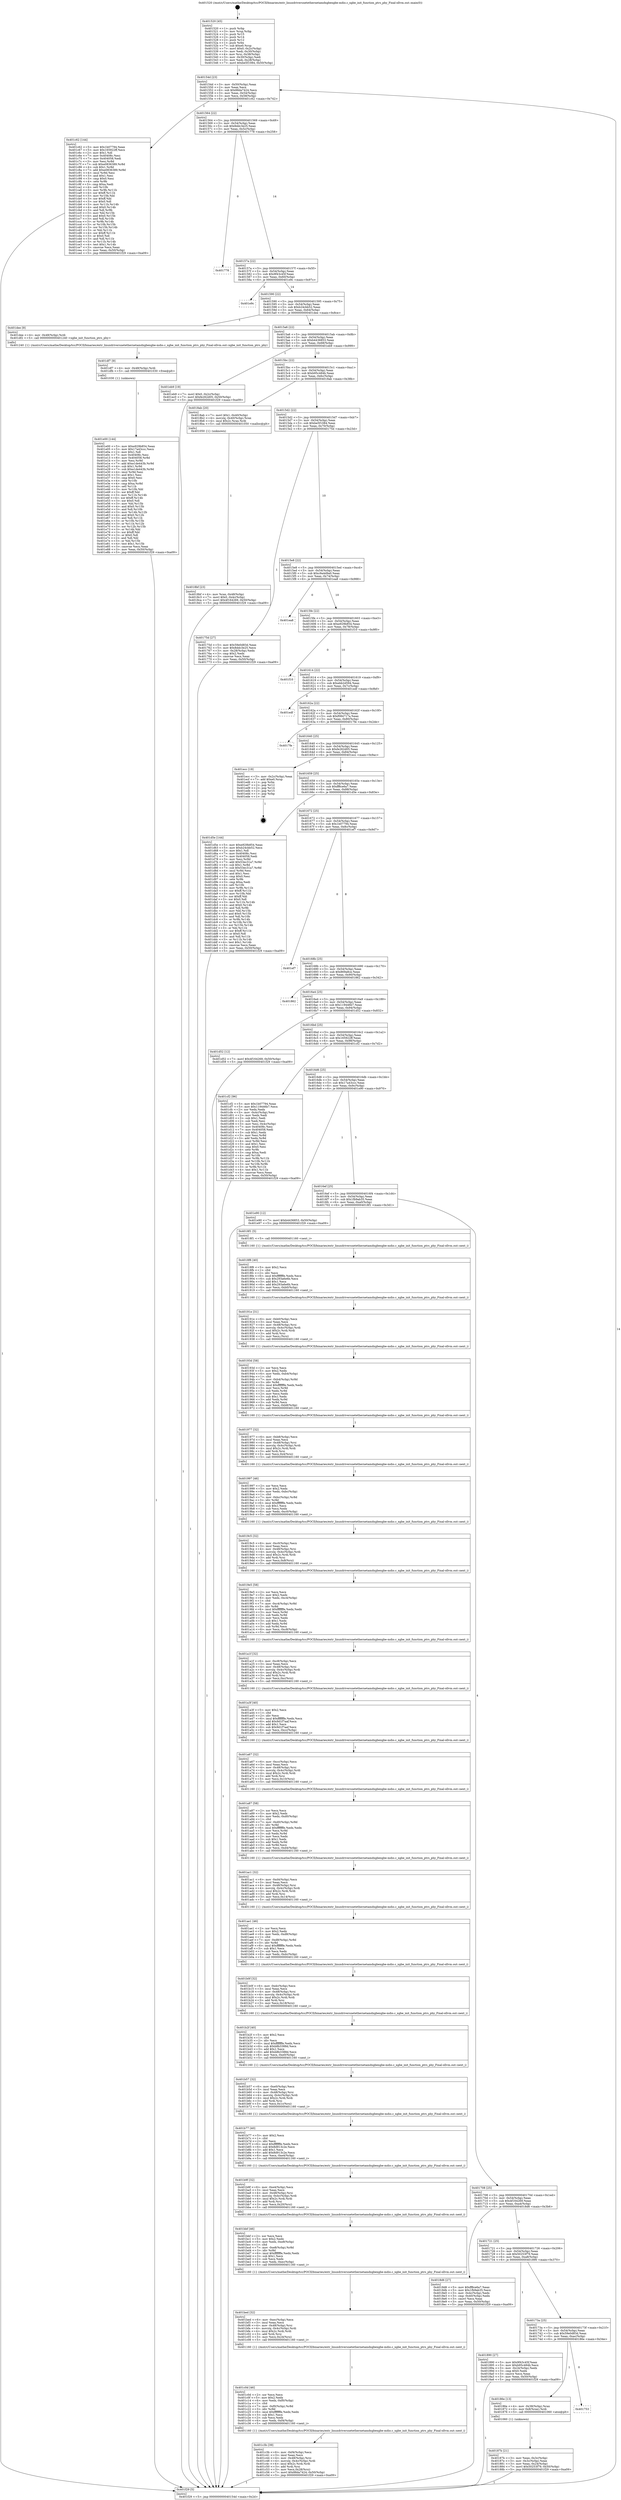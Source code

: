digraph "0x401520" {
  label = "0x401520 (/mnt/c/Users/mathe/Desktop/tcc/POCII/binaries/extr_linuxdriversnetethernetamdxgbexgbe-mdio.c_xgbe_init_function_ptrs_phy_Final-ollvm.out::main(0))"
  labelloc = "t"
  node[shape=record]

  Entry [label="",width=0.3,height=0.3,shape=circle,fillcolor=black,style=filled]
  "0x40154d" [label="{
     0x40154d [23]\l
     | [instrs]\l
     &nbsp;&nbsp;0x40154d \<+3\>: mov -0x50(%rbp),%eax\l
     &nbsp;&nbsp;0x401550 \<+2\>: mov %eax,%ecx\l
     &nbsp;&nbsp;0x401552 \<+6\>: sub $0x88da7424,%ecx\l
     &nbsp;&nbsp;0x401558 \<+3\>: mov %eax,-0x54(%rbp)\l
     &nbsp;&nbsp;0x40155b \<+3\>: mov %ecx,-0x58(%rbp)\l
     &nbsp;&nbsp;0x40155e \<+6\>: je 0000000000401c62 \<main+0x742\>\l
  }"]
  "0x401c62" [label="{
     0x401c62 [144]\l
     | [instrs]\l
     &nbsp;&nbsp;0x401c62 \<+5\>: mov $0x1b07794,%eax\l
     &nbsp;&nbsp;0x401c67 \<+5\>: mov $0x165922ff,%ecx\l
     &nbsp;&nbsp;0x401c6c \<+2\>: mov $0x1,%dl\l
     &nbsp;&nbsp;0x401c6e \<+7\>: mov 0x40408c,%esi\l
     &nbsp;&nbsp;0x401c75 \<+7\>: mov 0x404058,%edi\l
     &nbsp;&nbsp;0x401c7c \<+3\>: mov %esi,%r8d\l
     &nbsp;&nbsp;0x401c7f \<+7\>: sub $0xe0836389,%r8d\l
     &nbsp;&nbsp;0x401c86 \<+4\>: sub $0x1,%r8d\l
     &nbsp;&nbsp;0x401c8a \<+7\>: add $0xe0836389,%r8d\l
     &nbsp;&nbsp;0x401c91 \<+4\>: imul %r8d,%esi\l
     &nbsp;&nbsp;0x401c95 \<+3\>: and $0x1,%esi\l
     &nbsp;&nbsp;0x401c98 \<+3\>: cmp $0x0,%esi\l
     &nbsp;&nbsp;0x401c9b \<+4\>: sete %r9b\l
     &nbsp;&nbsp;0x401c9f \<+3\>: cmp $0xa,%edi\l
     &nbsp;&nbsp;0x401ca2 \<+4\>: setl %r10b\l
     &nbsp;&nbsp;0x401ca6 \<+3\>: mov %r9b,%r11b\l
     &nbsp;&nbsp;0x401ca9 \<+4\>: xor $0xff,%r11b\l
     &nbsp;&nbsp;0x401cad \<+3\>: mov %r10b,%bl\l
     &nbsp;&nbsp;0x401cb0 \<+3\>: xor $0xff,%bl\l
     &nbsp;&nbsp;0x401cb3 \<+3\>: xor $0x0,%dl\l
     &nbsp;&nbsp;0x401cb6 \<+3\>: mov %r11b,%r14b\l
     &nbsp;&nbsp;0x401cb9 \<+4\>: and $0x0,%r14b\l
     &nbsp;&nbsp;0x401cbd \<+3\>: and %dl,%r9b\l
     &nbsp;&nbsp;0x401cc0 \<+3\>: mov %bl,%r15b\l
     &nbsp;&nbsp;0x401cc3 \<+4\>: and $0x0,%r15b\l
     &nbsp;&nbsp;0x401cc7 \<+3\>: and %dl,%r10b\l
     &nbsp;&nbsp;0x401cca \<+3\>: or %r9b,%r14b\l
     &nbsp;&nbsp;0x401ccd \<+3\>: or %r10b,%r15b\l
     &nbsp;&nbsp;0x401cd0 \<+3\>: xor %r15b,%r14b\l
     &nbsp;&nbsp;0x401cd3 \<+3\>: or %bl,%r11b\l
     &nbsp;&nbsp;0x401cd6 \<+4\>: xor $0xff,%r11b\l
     &nbsp;&nbsp;0x401cda \<+3\>: or $0x0,%dl\l
     &nbsp;&nbsp;0x401cdd \<+3\>: and %dl,%r11b\l
     &nbsp;&nbsp;0x401ce0 \<+3\>: or %r11b,%r14b\l
     &nbsp;&nbsp;0x401ce3 \<+4\>: test $0x1,%r14b\l
     &nbsp;&nbsp;0x401ce7 \<+3\>: cmovne %ecx,%eax\l
     &nbsp;&nbsp;0x401cea \<+3\>: mov %eax,-0x50(%rbp)\l
     &nbsp;&nbsp;0x401ced \<+5\>: jmp 0000000000401f29 \<main+0xa09\>\l
  }"]
  "0x401564" [label="{
     0x401564 [22]\l
     | [instrs]\l
     &nbsp;&nbsp;0x401564 \<+5\>: jmp 0000000000401569 \<main+0x49\>\l
     &nbsp;&nbsp;0x401569 \<+3\>: mov -0x54(%rbp),%eax\l
     &nbsp;&nbsp;0x40156c \<+5\>: sub $0x8ddc3e25,%eax\l
     &nbsp;&nbsp;0x401571 \<+3\>: mov %eax,-0x5c(%rbp)\l
     &nbsp;&nbsp;0x401574 \<+6\>: je 0000000000401778 \<main+0x258\>\l
  }"]
  Exit [label="",width=0.3,height=0.3,shape=circle,fillcolor=black,style=filled,peripheries=2]
  "0x401778" [label="{
     0x401778\l
  }", style=dashed]
  "0x40157a" [label="{
     0x40157a [22]\l
     | [instrs]\l
     &nbsp;&nbsp;0x40157a \<+5\>: jmp 000000000040157f \<main+0x5f\>\l
     &nbsp;&nbsp;0x40157f \<+3\>: mov -0x54(%rbp),%eax\l
     &nbsp;&nbsp;0x401582 \<+5\>: sub $0x9f43c45f,%eax\l
     &nbsp;&nbsp;0x401587 \<+3\>: mov %eax,-0x60(%rbp)\l
     &nbsp;&nbsp;0x40158a \<+6\>: je 0000000000401e9c \<main+0x97c\>\l
  }"]
  "0x401e00" [label="{
     0x401e00 [144]\l
     | [instrs]\l
     &nbsp;&nbsp;0x401e00 \<+5\>: mov $0xe929b854,%eax\l
     &nbsp;&nbsp;0x401e05 \<+5\>: mov $0x17a43ccc,%ecx\l
     &nbsp;&nbsp;0x401e0a \<+2\>: mov $0x1,%dl\l
     &nbsp;&nbsp;0x401e0c \<+7\>: mov 0x40408c,%esi\l
     &nbsp;&nbsp;0x401e13 \<+8\>: mov 0x404058,%r8d\l
     &nbsp;&nbsp;0x401e1b \<+3\>: mov %esi,%r9d\l
     &nbsp;&nbsp;0x401e1e \<+7\>: add $0xe1de443b,%r9d\l
     &nbsp;&nbsp;0x401e25 \<+4\>: sub $0x1,%r9d\l
     &nbsp;&nbsp;0x401e29 \<+7\>: sub $0xe1de443b,%r9d\l
     &nbsp;&nbsp;0x401e30 \<+4\>: imul %r9d,%esi\l
     &nbsp;&nbsp;0x401e34 \<+3\>: and $0x1,%esi\l
     &nbsp;&nbsp;0x401e37 \<+3\>: cmp $0x0,%esi\l
     &nbsp;&nbsp;0x401e3a \<+4\>: sete %r10b\l
     &nbsp;&nbsp;0x401e3e \<+4\>: cmp $0xa,%r8d\l
     &nbsp;&nbsp;0x401e42 \<+4\>: setl %r11b\l
     &nbsp;&nbsp;0x401e46 \<+3\>: mov %r10b,%bl\l
     &nbsp;&nbsp;0x401e49 \<+3\>: xor $0xff,%bl\l
     &nbsp;&nbsp;0x401e4c \<+3\>: mov %r11b,%r14b\l
     &nbsp;&nbsp;0x401e4f \<+4\>: xor $0xff,%r14b\l
     &nbsp;&nbsp;0x401e53 \<+3\>: xor $0x0,%dl\l
     &nbsp;&nbsp;0x401e56 \<+3\>: mov %bl,%r15b\l
     &nbsp;&nbsp;0x401e59 \<+4\>: and $0x0,%r15b\l
     &nbsp;&nbsp;0x401e5d \<+3\>: and %dl,%r10b\l
     &nbsp;&nbsp;0x401e60 \<+3\>: mov %r14b,%r12b\l
     &nbsp;&nbsp;0x401e63 \<+4\>: and $0x0,%r12b\l
     &nbsp;&nbsp;0x401e67 \<+3\>: and %dl,%r11b\l
     &nbsp;&nbsp;0x401e6a \<+3\>: or %r10b,%r15b\l
     &nbsp;&nbsp;0x401e6d \<+3\>: or %r11b,%r12b\l
     &nbsp;&nbsp;0x401e70 \<+3\>: xor %r12b,%r15b\l
     &nbsp;&nbsp;0x401e73 \<+3\>: or %r14b,%bl\l
     &nbsp;&nbsp;0x401e76 \<+3\>: xor $0xff,%bl\l
     &nbsp;&nbsp;0x401e79 \<+3\>: or $0x0,%dl\l
     &nbsp;&nbsp;0x401e7c \<+2\>: and %dl,%bl\l
     &nbsp;&nbsp;0x401e7e \<+3\>: or %bl,%r15b\l
     &nbsp;&nbsp;0x401e81 \<+4\>: test $0x1,%r15b\l
     &nbsp;&nbsp;0x401e85 \<+3\>: cmovne %ecx,%eax\l
     &nbsp;&nbsp;0x401e88 \<+3\>: mov %eax,-0x50(%rbp)\l
     &nbsp;&nbsp;0x401e8b \<+5\>: jmp 0000000000401f29 \<main+0xa09\>\l
  }"]
  "0x401e9c" [label="{
     0x401e9c\l
  }", style=dashed]
  "0x401590" [label="{
     0x401590 [22]\l
     | [instrs]\l
     &nbsp;&nbsp;0x401590 \<+5\>: jmp 0000000000401595 \<main+0x75\>\l
     &nbsp;&nbsp;0x401595 \<+3\>: mov -0x54(%rbp),%eax\l
     &nbsp;&nbsp;0x401598 \<+5\>: sub $0xb24cbb52,%eax\l
     &nbsp;&nbsp;0x40159d \<+3\>: mov %eax,-0x64(%rbp)\l
     &nbsp;&nbsp;0x4015a0 \<+6\>: je 0000000000401dee \<main+0x8ce\>\l
  }"]
  "0x401df7" [label="{
     0x401df7 [9]\l
     | [instrs]\l
     &nbsp;&nbsp;0x401df7 \<+4\>: mov -0x48(%rbp),%rdi\l
     &nbsp;&nbsp;0x401dfb \<+5\>: call 0000000000401030 \<free@plt\>\l
     | [calls]\l
     &nbsp;&nbsp;0x401030 \{1\} (unknown)\l
  }"]
  "0x401dee" [label="{
     0x401dee [9]\l
     | [instrs]\l
     &nbsp;&nbsp;0x401dee \<+4\>: mov -0x48(%rbp),%rdi\l
     &nbsp;&nbsp;0x401df2 \<+5\>: call 0000000000401240 \<xgbe_init_function_ptrs_phy\>\l
     | [calls]\l
     &nbsp;&nbsp;0x401240 \{1\} (/mnt/c/Users/mathe/Desktop/tcc/POCII/binaries/extr_linuxdriversnetethernetamdxgbexgbe-mdio.c_xgbe_init_function_ptrs_phy_Final-ollvm.out::xgbe_init_function_ptrs_phy)\l
  }"]
  "0x4015a6" [label="{
     0x4015a6 [22]\l
     | [instrs]\l
     &nbsp;&nbsp;0x4015a6 \<+5\>: jmp 00000000004015ab \<main+0x8b\>\l
     &nbsp;&nbsp;0x4015ab \<+3\>: mov -0x54(%rbp),%eax\l
     &nbsp;&nbsp;0x4015ae \<+5\>: sub $0xb4436853,%eax\l
     &nbsp;&nbsp;0x4015b3 \<+3\>: mov %eax,-0x68(%rbp)\l
     &nbsp;&nbsp;0x4015b6 \<+6\>: je 0000000000401eb9 \<main+0x999\>\l
  }"]
  "0x401c3b" [label="{
     0x401c3b [39]\l
     | [instrs]\l
     &nbsp;&nbsp;0x401c3b \<+6\>: mov -0xf4(%rbp),%ecx\l
     &nbsp;&nbsp;0x401c41 \<+3\>: imul %eax,%ecx\l
     &nbsp;&nbsp;0x401c44 \<+4\>: mov -0x48(%rbp),%rsi\l
     &nbsp;&nbsp;0x401c48 \<+4\>: movslq -0x4c(%rbp),%rdi\l
     &nbsp;&nbsp;0x401c4c \<+4\>: imul $0x2c,%rdi,%rdi\l
     &nbsp;&nbsp;0x401c50 \<+3\>: add %rdi,%rsi\l
     &nbsp;&nbsp;0x401c53 \<+3\>: mov %ecx,0x28(%rsi)\l
     &nbsp;&nbsp;0x401c56 \<+7\>: movl $0x88da7424,-0x50(%rbp)\l
     &nbsp;&nbsp;0x401c5d \<+5\>: jmp 0000000000401f29 \<main+0xa09\>\l
  }"]
  "0x401eb9" [label="{
     0x401eb9 [19]\l
     | [instrs]\l
     &nbsp;&nbsp;0x401eb9 \<+7\>: movl $0x0,-0x2c(%rbp)\l
     &nbsp;&nbsp;0x401ec0 \<+7\>: movl $0xfe262d05,-0x50(%rbp)\l
     &nbsp;&nbsp;0x401ec7 \<+5\>: jmp 0000000000401f29 \<main+0xa09\>\l
  }"]
  "0x4015bc" [label="{
     0x4015bc [22]\l
     | [instrs]\l
     &nbsp;&nbsp;0x4015bc \<+5\>: jmp 00000000004015c1 \<main+0xa1\>\l
     &nbsp;&nbsp;0x4015c1 \<+3\>: mov -0x54(%rbp),%eax\l
     &nbsp;&nbsp;0x4015c4 \<+5\>: sub $0xb95c484b,%eax\l
     &nbsp;&nbsp;0x4015c9 \<+3\>: mov %eax,-0x6c(%rbp)\l
     &nbsp;&nbsp;0x4015cc \<+6\>: je 00000000004018ab \<main+0x38b\>\l
  }"]
  "0x401c0d" [label="{
     0x401c0d [46]\l
     | [instrs]\l
     &nbsp;&nbsp;0x401c0d \<+2\>: xor %ecx,%ecx\l
     &nbsp;&nbsp;0x401c0f \<+5\>: mov $0x2,%edx\l
     &nbsp;&nbsp;0x401c14 \<+6\>: mov %edx,-0xf0(%rbp)\l
     &nbsp;&nbsp;0x401c1a \<+1\>: cltd\l
     &nbsp;&nbsp;0x401c1b \<+7\>: mov -0xf0(%rbp),%r8d\l
     &nbsp;&nbsp;0x401c22 \<+3\>: idiv %r8d\l
     &nbsp;&nbsp;0x401c25 \<+6\>: imul $0xfffffffe,%edx,%edx\l
     &nbsp;&nbsp;0x401c2b \<+3\>: sub $0x1,%ecx\l
     &nbsp;&nbsp;0x401c2e \<+2\>: sub %ecx,%edx\l
     &nbsp;&nbsp;0x401c30 \<+6\>: mov %edx,-0xf4(%rbp)\l
     &nbsp;&nbsp;0x401c36 \<+5\>: call 0000000000401160 \<next_i\>\l
     | [calls]\l
     &nbsp;&nbsp;0x401160 \{1\} (/mnt/c/Users/mathe/Desktop/tcc/POCII/binaries/extr_linuxdriversnetethernetamdxgbexgbe-mdio.c_xgbe_init_function_ptrs_phy_Final-ollvm.out::next_i)\l
  }"]
  "0x4018ab" [label="{
     0x4018ab [20]\l
     | [instrs]\l
     &nbsp;&nbsp;0x4018ab \<+7\>: movl $0x1,-0x40(%rbp)\l
     &nbsp;&nbsp;0x4018b2 \<+4\>: movslq -0x40(%rbp),%rax\l
     &nbsp;&nbsp;0x4018b6 \<+4\>: imul $0x2c,%rax,%rdi\l
     &nbsp;&nbsp;0x4018ba \<+5\>: call 0000000000401050 \<malloc@plt\>\l
     | [calls]\l
     &nbsp;&nbsp;0x401050 \{1\} (unknown)\l
  }"]
  "0x4015d2" [label="{
     0x4015d2 [22]\l
     | [instrs]\l
     &nbsp;&nbsp;0x4015d2 \<+5\>: jmp 00000000004015d7 \<main+0xb7\>\l
     &nbsp;&nbsp;0x4015d7 \<+3\>: mov -0x54(%rbp),%eax\l
     &nbsp;&nbsp;0x4015da \<+5\>: sub $0xbe5f1084,%eax\l
     &nbsp;&nbsp;0x4015df \<+3\>: mov %eax,-0x70(%rbp)\l
     &nbsp;&nbsp;0x4015e2 \<+6\>: je 000000000040175d \<main+0x23d\>\l
  }"]
  "0x401bed" [label="{
     0x401bed [32]\l
     | [instrs]\l
     &nbsp;&nbsp;0x401bed \<+6\>: mov -0xec(%rbp),%ecx\l
     &nbsp;&nbsp;0x401bf3 \<+3\>: imul %eax,%ecx\l
     &nbsp;&nbsp;0x401bf6 \<+4\>: mov -0x48(%rbp),%rsi\l
     &nbsp;&nbsp;0x401bfa \<+4\>: movslq -0x4c(%rbp),%rdi\l
     &nbsp;&nbsp;0x401bfe \<+4\>: imul $0x2c,%rdi,%rdi\l
     &nbsp;&nbsp;0x401c02 \<+3\>: add %rdi,%rsi\l
     &nbsp;&nbsp;0x401c05 \<+3\>: mov %ecx,0x24(%rsi)\l
     &nbsp;&nbsp;0x401c08 \<+5\>: call 0000000000401160 \<next_i\>\l
     | [calls]\l
     &nbsp;&nbsp;0x401160 \{1\} (/mnt/c/Users/mathe/Desktop/tcc/POCII/binaries/extr_linuxdriversnetethernetamdxgbexgbe-mdio.c_xgbe_init_function_ptrs_phy_Final-ollvm.out::next_i)\l
  }"]
  "0x40175d" [label="{
     0x40175d [27]\l
     | [instrs]\l
     &nbsp;&nbsp;0x40175d \<+5\>: mov $0x59e0d83d,%eax\l
     &nbsp;&nbsp;0x401762 \<+5\>: mov $0x8ddc3e25,%ecx\l
     &nbsp;&nbsp;0x401767 \<+3\>: mov -0x28(%rbp),%edx\l
     &nbsp;&nbsp;0x40176a \<+3\>: cmp $0x2,%edx\l
     &nbsp;&nbsp;0x40176d \<+3\>: cmovne %ecx,%eax\l
     &nbsp;&nbsp;0x401770 \<+3\>: mov %eax,-0x50(%rbp)\l
     &nbsp;&nbsp;0x401773 \<+5\>: jmp 0000000000401f29 \<main+0xa09\>\l
  }"]
  "0x4015e8" [label="{
     0x4015e8 [22]\l
     | [instrs]\l
     &nbsp;&nbsp;0x4015e8 \<+5\>: jmp 00000000004015ed \<main+0xcd\>\l
     &nbsp;&nbsp;0x4015ed \<+3\>: mov -0x54(%rbp),%eax\l
     &nbsp;&nbsp;0x4015f0 \<+5\>: sub $0xc9a4d9a0,%eax\l
     &nbsp;&nbsp;0x4015f5 \<+3\>: mov %eax,-0x74(%rbp)\l
     &nbsp;&nbsp;0x4015f8 \<+6\>: je 0000000000401ea8 \<main+0x988\>\l
  }"]
  "0x401f29" [label="{
     0x401f29 [5]\l
     | [instrs]\l
     &nbsp;&nbsp;0x401f29 \<+5\>: jmp 000000000040154d \<main+0x2d\>\l
  }"]
  "0x401520" [label="{
     0x401520 [45]\l
     | [instrs]\l
     &nbsp;&nbsp;0x401520 \<+1\>: push %rbp\l
     &nbsp;&nbsp;0x401521 \<+3\>: mov %rsp,%rbp\l
     &nbsp;&nbsp;0x401524 \<+2\>: push %r15\l
     &nbsp;&nbsp;0x401526 \<+2\>: push %r14\l
     &nbsp;&nbsp;0x401528 \<+2\>: push %r12\l
     &nbsp;&nbsp;0x40152a \<+1\>: push %rbx\l
     &nbsp;&nbsp;0x40152b \<+7\>: sub $0xe0,%rsp\l
     &nbsp;&nbsp;0x401532 \<+7\>: movl $0x0,-0x2c(%rbp)\l
     &nbsp;&nbsp;0x401539 \<+3\>: mov %edi,-0x30(%rbp)\l
     &nbsp;&nbsp;0x40153c \<+4\>: mov %rsi,-0x38(%rbp)\l
     &nbsp;&nbsp;0x401540 \<+3\>: mov -0x30(%rbp),%edi\l
     &nbsp;&nbsp;0x401543 \<+3\>: mov %edi,-0x28(%rbp)\l
     &nbsp;&nbsp;0x401546 \<+7\>: movl $0xbe5f1084,-0x50(%rbp)\l
  }"]
  "0x401bbf" [label="{
     0x401bbf [46]\l
     | [instrs]\l
     &nbsp;&nbsp;0x401bbf \<+2\>: xor %ecx,%ecx\l
     &nbsp;&nbsp;0x401bc1 \<+5\>: mov $0x2,%edx\l
     &nbsp;&nbsp;0x401bc6 \<+6\>: mov %edx,-0xe8(%rbp)\l
     &nbsp;&nbsp;0x401bcc \<+1\>: cltd\l
     &nbsp;&nbsp;0x401bcd \<+7\>: mov -0xe8(%rbp),%r8d\l
     &nbsp;&nbsp;0x401bd4 \<+3\>: idiv %r8d\l
     &nbsp;&nbsp;0x401bd7 \<+6\>: imul $0xfffffffe,%edx,%edx\l
     &nbsp;&nbsp;0x401bdd \<+3\>: sub $0x1,%ecx\l
     &nbsp;&nbsp;0x401be0 \<+2\>: sub %ecx,%edx\l
     &nbsp;&nbsp;0x401be2 \<+6\>: mov %edx,-0xec(%rbp)\l
     &nbsp;&nbsp;0x401be8 \<+5\>: call 0000000000401160 \<next_i\>\l
     | [calls]\l
     &nbsp;&nbsp;0x401160 \{1\} (/mnt/c/Users/mathe/Desktop/tcc/POCII/binaries/extr_linuxdriversnetethernetamdxgbexgbe-mdio.c_xgbe_init_function_ptrs_phy_Final-ollvm.out::next_i)\l
  }"]
  "0x401ea8" [label="{
     0x401ea8\l
  }", style=dashed]
  "0x4015fe" [label="{
     0x4015fe [22]\l
     | [instrs]\l
     &nbsp;&nbsp;0x4015fe \<+5\>: jmp 0000000000401603 \<main+0xe3\>\l
     &nbsp;&nbsp;0x401603 \<+3\>: mov -0x54(%rbp),%eax\l
     &nbsp;&nbsp;0x401606 \<+5\>: sub $0xe929b854,%eax\l
     &nbsp;&nbsp;0x40160b \<+3\>: mov %eax,-0x78(%rbp)\l
     &nbsp;&nbsp;0x40160e \<+6\>: je 0000000000401f10 \<main+0x9f0\>\l
  }"]
  "0x401b9f" [label="{
     0x401b9f [32]\l
     | [instrs]\l
     &nbsp;&nbsp;0x401b9f \<+6\>: mov -0xe4(%rbp),%ecx\l
     &nbsp;&nbsp;0x401ba5 \<+3\>: imul %eax,%ecx\l
     &nbsp;&nbsp;0x401ba8 \<+4\>: mov -0x48(%rbp),%rsi\l
     &nbsp;&nbsp;0x401bac \<+4\>: movslq -0x4c(%rbp),%rdi\l
     &nbsp;&nbsp;0x401bb0 \<+4\>: imul $0x2c,%rdi,%rdi\l
     &nbsp;&nbsp;0x401bb4 \<+3\>: add %rdi,%rsi\l
     &nbsp;&nbsp;0x401bb7 \<+3\>: mov %ecx,0x20(%rsi)\l
     &nbsp;&nbsp;0x401bba \<+5\>: call 0000000000401160 \<next_i\>\l
     | [calls]\l
     &nbsp;&nbsp;0x401160 \{1\} (/mnt/c/Users/mathe/Desktop/tcc/POCII/binaries/extr_linuxdriversnetethernetamdxgbexgbe-mdio.c_xgbe_init_function_ptrs_phy_Final-ollvm.out::next_i)\l
  }"]
  "0x401f10" [label="{
     0x401f10\l
  }", style=dashed]
  "0x401614" [label="{
     0x401614 [22]\l
     | [instrs]\l
     &nbsp;&nbsp;0x401614 \<+5\>: jmp 0000000000401619 \<main+0xf9\>\l
     &nbsp;&nbsp;0x401619 \<+3\>: mov -0x54(%rbp),%eax\l
     &nbsp;&nbsp;0x40161c \<+5\>: sub $0xebb2d594,%eax\l
     &nbsp;&nbsp;0x401621 \<+3\>: mov %eax,-0x7c(%rbp)\l
     &nbsp;&nbsp;0x401624 \<+6\>: je 0000000000401edf \<main+0x9bf\>\l
  }"]
  "0x401b77" [label="{
     0x401b77 [40]\l
     | [instrs]\l
     &nbsp;&nbsp;0x401b77 \<+5\>: mov $0x2,%ecx\l
     &nbsp;&nbsp;0x401b7c \<+1\>: cltd\l
     &nbsp;&nbsp;0x401b7d \<+2\>: idiv %ecx\l
     &nbsp;&nbsp;0x401b7f \<+6\>: imul $0xfffffffe,%edx,%ecx\l
     &nbsp;&nbsp;0x401b85 \<+6\>: sub $0x8d913c2e,%ecx\l
     &nbsp;&nbsp;0x401b8b \<+3\>: add $0x1,%ecx\l
     &nbsp;&nbsp;0x401b8e \<+6\>: add $0x8d913c2e,%ecx\l
     &nbsp;&nbsp;0x401b94 \<+6\>: mov %ecx,-0xe4(%rbp)\l
     &nbsp;&nbsp;0x401b9a \<+5\>: call 0000000000401160 \<next_i\>\l
     | [calls]\l
     &nbsp;&nbsp;0x401160 \{1\} (/mnt/c/Users/mathe/Desktop/tcc/POCII/binaries/extr_linuxdriversnetethernetamdxgbexgbe-mdio.c_xgbe_init_function_ptrs_phy_Final-ollvm.out::next_i)\l
  }"]
  "0x401edf" [label="{
     0x401edf\l
  }", style=dashed]
  "0x40162a" [label="{
     0x40162a [22]\l
     | [instrs]\l
     &nbsp;&nbsp;0x40162a \<+5\>: jmp 000000000040162f \<main+0x10f\>\l
     &nbsp;&nbsp;0x40162f \<+3\>: mov -0x54(%rbp),%eax\l
     &nbsp;&nbsp;0x401632 \<+5\>: sub $0xf084717a,%eax\l
     &nbsp;&nbsp;0x401637 \<+3\>: mov %eax,-0x80(%rbp)\l
     &nbsp;&nbsp;0x40163a \<+6\>: je 00000000004017fe \<main+0x2de\>\l
  }"]
  "0x401b57" [label="{
     0x401b57 [32]\l
     | [instrs]\l
     &nbsp;&nbsp;0x401b57 \<+6\>: mov -0xe0(%rbp),%ecx\l
     &nbsp;&nbsp;0x401b5d \<+3\>: imul %eax,%ecx\l
     &nbsp;&nbsp;0x401b60 \<+4\>: mov -0x48(%rbp),%rsi\l
     &nbsp;&nbsp;0x401b64 \<+4\>: movslq -0x4c(%rbp),%rdi\l
     &nbsp;&nbsp;0x401b68 \<+4\>: imul $0x2c,%rdi,%rdi\l
     &nbsp;&nbsp;0x401b6c \<+3\>: add %rdi,%rsi\l
     &nbsp;&nbsp;0x401b6f \<+3\>: mov %ecx,0x1c(%rsi)\l
     &nbsp;&nbsp;0x401b72 \<+5\>: call 0000000000401160 \<next_i\>\l
     | [calls]\l
     &nbsp;&nbsp;0x401160 \{1\} (/mnt/c/Users/mathe/Desktop/tcc/POCII/binaries/extr_linuxdriversnetethernetamdxgbexgbe-mdio.c_xgbe_init_function_ptrs_phy_Final-ollvm.out::next_i)\l
  }"]
  "0x4017fe" [label="{
     0x4017fe\l
  }", style=dashed]
  "0x401640" [label="{
     0x401640 [25]\l
     | [instrs]\l
     &nbsp;&nbsp;0x401640 \<+5\>: jmp 0000000000401645 \<main+0x125\>\l
     &nbsp;&nbsp;0x401645 \<+3\>: mov -0x54(%rbp),%eax\l
     &nbsp;&nbsp;0x401648 \<+5\>: sub $0xfe262d05,%eax\l
     &nbsp;&nbsp;0x40164d \<+6\>: mov %eax,-0x84(%rbp)\l
     &nbsp;&nbsp;0x401653 \<+6\>: je 0000000000401ecc \<main+0x9ac\>\l
  }"]
  "0x401b2f" [label="{
     0x401b2f [40]\l
     | [instrs]\l
     &nbsp;&nbsp;0x401b2f \<+5\>: mov $0x2,%ecx\l
     &nbsp;&nbsp;0x401b34 \<+1\>: cltd\l
     &nbsp;&nbsp;0x401b35 \<+2\>: idiv %ecx\l
     &nbsp;&nbsp;0x401b37 \<+6\>: imul $0xfffffffe,%edx,%ecx\l
     &nbsp;&nbsp;0x401b3d \<+6\>: sub $0xb8b3388d,%ecx\l
     &nbsp;&nbsp;0x401b43 \<+3\>: add $0x1,%ecx\l
     &nbsp;&nbsp;0x401b46 \<+6\>: add $0xb8b3388d,%ecx\l
     &nbsp;&nbsp;0x401b4c \<+6\>: mov %ecx,-0xe0(%rbp)\l
     &nbsp;&nbsp;0x401b52 \<+5\>: call 0000000000401160 \<next_i\>\l
     | [calls]\l
     &nbsp;&nbsp;0x401160 \{1\} (/mnt/c/Users/mathe/Desktop/tcc/POCII/binaries/extr_linuxdriversnetethernetamdxgbexgbe-mdio.c_xgbe_init_function_ptrs_phy_Final-ollvm.out::next_i)\l
  }"]
  "0x401ecc" [label="{
     0x401ecc [19]\l
     | [instrs]\l
     &nbsp;&nbsp;0x401ecc \<+3\>: mov -0x2c(%rbp),%eax\l
     &nbsp;&nbsp;0x401ecf \<+7\>: add $0xe0,%rsp\l
     &nbsp;&nbsp;0x401ed6 \<+1\>: pop %rbx\l
     &nbsp;&nbsp;0x401ed7 \<+2\>: pop %r12\l
     &nbsp;&nbsp;0x401ed9 \<+2\>: pop %r14\l
     &nbsp;&nbsp;0x401edb \<+2\>: pop %r15\l
     &nbsp;&nbsp;0x401edd \<+1\>: pop %rbp\l
     &nbsp;&nbsp;0x401ede \<+1\>: ret\l
  }"]
  "0x401659" [label="{
     0x401659 [25]\l
     | [instrs]\l
     &nbsp;&nbsp;0x401659 \<+5\>: jmp 000000000040165e \<main+0x13e\>\l
     &nbsp;&nbsp;0x40165e \<+3\>: mov -0x54(%rbp),%eax\l
     &nbsp;&nbsp;0x401661 \<+5\>: sub $0xff8ce6a7,%eax\l
     &nbsp;&nbsp;0x401666 \<+6\>: mov %eax,-0x88(%rbp)\l
     &nbsp;&nbsp;0x40166c \<+6\>: je 0000000000401d5e \<main+0x83e\>\l
  }"]
  "0x401b0f" [label="{
     0x401b0f [32]\l
     | [instrs]\l
     &nbsp;&nbsp;0x401b0f \<+6\>: mov -0xdc(%rbp),%ecx\l
     &nbsp;&nbsp;0x401b15 \<+3\>: imul %eax,%ecx\l
     &nbsp;&nbsp;0x401b18 \<+4\>: mov -0x48(%rbp),%rsi\l
     &nbsp;&nbsp;0x401b1c \<+4\>: movslq -0x4c(%rbp),%rdi\l
     &nbsp;&nbsp;0x401b20 \<+4\>: imul $0x2c,%rdi,%rdi\l
     &nbsp;&nbsp;0x401b24 \<+3\>: add %rdi,%rsi\l
     &nbsp;&nbsp;0x401b27 \<+3\>: mov %ecx,0x18(%rsi)\l
     &nbsp;&nbsp;0x401b2a \<+5\>: call 0000000000401160 \<next_i\>\l
     | [calls]\l
     &nbsp;&nbsp;0x401160 \{1\} (/mnt/c/Users/mathe/Desktop/tcc/POCII/binaries/extr_linuxdriversnetethernetamdxgbexgbe-mdio.c_xgbe_init_function_ptrs_phy_Final-ollvm.out::next_i)\l
  }"]
  "0x401d5e" [label="{
     0x401d5e [144]\l
     | [instrs]\l
     &nbsp;&nbsp;0x401d5e \<+5\>: mov $0xe929b854,%eax\l
     &nbsp;&nbsp;0x401d63 \<+5\>: mov $0xb24cbb52,%ecx\l
     &nbsp;&nbsp;0x401d68 \<+2\>: mov $0x1,%dl\l
     &nbsp;&nbsp;0x401d6a \<+7\>: mov 0x40408c,%esi\l
     &nbsp;&nbsp;0x401d71 \<+7\>: mov 0x404058,%edi\l
     &nbsp;&nbsp;0x401d78 \<+3\>: mov %esi,%r8d\l
     &nbsp;&nbsp;0x401d7b \<+7\>: add $0x53ec31a7,%r8d\l
     &nbsp;&nbsp;0x401d82 \<+4\>: sub $0x1,%r8d\l
     &nbsp;&nbsp;0x401d86 \<+7\>: sub $0x53ec31a7,%r8d\l
     &nbsp;&nbsp;0x401d8d \<+4\>: imul %r8d,%esi\l
     &nbsp;&nbsp;0x401d91 \<+3\>: and $0x1,%esi\l
     &nbsp;&nbsp;0x401d94 \<+3\>: cmp $0x0,%esi\l
     &nbsp;&nbsp;0x401d97 \<+4\>: sete %r9b\l
     &nbsp;&nbsp;0x401d9b \<+3\>: cmp $0xa,%edi\l
     &nbsp;&nbsp;0x401d9e \<+4\>: setl %r10b\l
     &nbsp;&nbsp;0x401da2 \<+3\>: mov %r9b,%r11b\l
     &nbsp;&nbsp;0x401da5 \<+4\>: xor $0xff,%r11b\l
     &nbsp;&nbsp;0x401da9 \<+3\>: mov %r10b,%bl\l
     &nbsp;&nbsp;0x401dac \<+3\>: xor $0xff,%bl\l
     &nbsp;&nbsp;0x401daf \<+3\>: xor $0x0,%dl\l
     &nbsp;&nbsp;0x401db2 \<+3\>: mov %r11b,%r14b\l
     &nbsp;&nbsp;0x401db5 \<+4\>: and $0x0,%r14b\l
     &nbsp;&nbsp;0x401db9 \<+3\>: and %dl,%r9b\l
     &nbsp;&nbsp;0x401dbc \<+3\>: mov %bl,%r15b\l
     &nbsp;&nbsp;0x401dbf \<+4\>: and $0x0,%r15b\l
     &nbsp;&nbsp;0x401dc3 \<+3\>: and %dl,%r10b\l
     &nbsp;&nbsp;0x401dc6 \<+3\>: or %r9b,%r14b\l
     &nbsp;&nbsp;0x401dc9 \<+3\>: or %r10b,%r15b\l
     &nbsp;&nbsp;0x401dcc \<+3\>: xor %r15b,%r14b\l
     &nbsp;&nbsp;0x401dcf \<+3\>: or %bl,%r11b\l
     &nbsp;&nbsp;0x401dd2 \<+4\>: xor $0xff,%r11b\l
     &nbsp;&nbsp;0x401dd6 \<+3\>: or $0x0,%dl\l
     &nbsp;&nbsp;0x401dd9 \<+3\>: and %dl,%r11b\l
     &nbsp;&nbsp;0x401ddc \<+3\>: or %r11b,%r14b\l
     &nbsp;&nbsp;0x401ddf \<+4\>: test $0x1,%r14b\l
     &nbsp;&nbsp;0x401de3 \<+3\>: cmovne %ecx,%eax\l
     &nbsp;&nbsp;0x401de6 \<+3\>: mov %eax,-0x50(%rbp)\l
     &nbsp;&nbsp;0x401de9 \<+5\>: jmp 0000000000401f29 \<main+0xa09\>\l
  }"]
  "0x401672" [label="{
     0x401672 [25]\l
     | [instrs]\l
     &nbsp;&nbsp;0x401672 \<+5\>: jmp 0000000000401677 \<main+0x157\>\l
     &nbsp;&nbsp;0x401677 \<+3\>: mov -0x54(%rbp),%eax\l
     &nbsp;&nbsp;0x40167a \<+5\>: sub $0x1b07794,%eax\l
     &nbsp;&nbsp;0x40167f \<+6\>: mov %eax,-0x8c(%rbp)\l
     &nbsp;&nbsp;0x401685 \<+6\>: je 0000000000401ef7 \<main+0x9d7\>\l
  }"]
  "0x401ae1" [label="{
     0x401ae1 [46]\l
     | [instrs]\l
     &nbsp;&nbsp;0x401ae1 \<+2\>: xor %ecx,%ecx\l
     &nbsp;&nbsp;0x401ae3 \<+5\>: mov $0x2,%edx\l
     &nbsp;&nbsp;0x401ae8 \<+6\>: mov %edx,-0xd8(%rbp)\l
     &nbsp;&nbsp;0x401aee \<+1\>: cltd\l
     &nbsp;&nbsp;0x401aef \<+7\>: mov -0xd8(%rbp),%r8d\l
     &nbsp;&nbsp;0x401af6 \<+3\>: idiv %r8d\l
     &nbsp;&nbsp;0x401af9 \<+6\>: imul $0xfffffffe,%edx,%edx\l
     &nbsp;&nbsp;0x401aff \<+3\>: sub $0x1,%ecx\l
     &nbsp;&nbsp;0x401b02 \<+2\>: sub %ecx,%edx\l
     &nbsp;&nbsp;0x401b04 \<+6\>: mov %edx,-0xdc(%rbp)\l
     &nbsp;&nbsp;0x401b0a \<+5\>: call 0000000000401160 \<next_i\>\l
     | [calls]\l
     &nbsp;&nbsp;0x401160 \{1\} (/mnt/c/Users/mathe/Desktop/tcc/POCII/binaries/extr_linuxdriversnetethernetamdxgbexgbe-mdio.c_xgbe_init_function_ptrs_phy_Final-ollvm.out::next_i)\l
  }"]
  "0x401ef7" [label="{
     0x401ef7\l
  }", style=dashed]
  "0x40168b" [label="{
     0x40168b [25]\l
     | [instrs]\l
     &nbsp;&nbsp;0x40168b \<+5\>: jmp 0000000000401690 \<main+0x170\>\l
     &nbsp;&nbsp;0x401690 \<+3\>: mov -0x54(%rbp),%eax\l
     &nbsp;&nbsp;0x401693 \<+5\>: sub $0x869a8ce,%eax\l
     &nbsp;&nbsp;0x401698 \<+6\>: mov %eax,-0x90(%rbp)\l
     &nbsp;&nbsp;0x40169e \<+6\>: je 0000000000401862 \<main+0x342\>\l
  }"]
  "0x401ac1" [label="{
     0x401ac1 [32]\l
     | [instrs]\l
     &nbsp;&nbsp;0x401ac1 \<+6\>: mov -0xd4(%rbp),%ecx\l
     &nbsp;&nbsp;0x401ac7 \<+3\>: imul %eax,%ecx\l
     &nbsp;&nbsp;0x401aca \<+4\>: mov -0x48(%rbp),%rsi\l
     &nbsp;&nbsp;0x401ace \<+4\>: movslq -0x4c(%rbp),%rdi\l
     &nbsp;&nbsp;0x401ad2 \<+4\>: imul $0x2c,%rdi,%rdi\l
     &nbsp;&nbsp;0x401ad6 \<+3\>: add %rdi,%rsi\l
     &nbsp;&nbsp;0x401ad9 \<+3\>: mov %ecx,0x14(%rsi)\l
     &nbsp;&nbsp;0x401adc \<+5\>: call 0000000000401160 \<next_i\>\l
     | [calls]\l
     &nbsp;&nbsp;0x401160 \{1\} (/mnt/c/Users/mathe/Desktop/tcc/POCII/binaries/extr_linuxdriversnetethernetamdxgbexgbe-mdio.c_xgbe_init_function_ptrs_phy_Final-ollvm.out::next_i)\l
  }"]
  "0x401862" [label="{
     0x401862\l
  }", style=dashed]
  "0x4016a4" [label="{
     0x4016a4 [25]\l
     | [instrs]\l
     &nbsp;&nbsp;0x4016a4 \<+5\>: jmp 00000000004016a9 \<main+0x189\>\l
     &nbsp;&nbsp;0x4016a9 \<+3\>: mov -0x54(%rbp),%eax\l
     &nbsp;&nbsp;0x4016ac \<+5\>: sub $0x119446b7,%eax\l
     &nbsp;&nbsp;0x4016b1 \<+6\>: mov %eax,-0x94(%rbp)\l
     &nbsp;&nbsp;0x4016b7 \<+6\>: je 0000000000401d52 \<main+0x832\>\l
  }"]
  "0x401a87" [label="{
     0x401a87 [58]\l
     | [instrs]\l
     &nbsp;&nbsp;0x401a87 \<+2\>: xor %ecx,%ecx\l
     &nbsp;&nbsp;0x401a89 \<+5\>: mov $0x2,%edx\l
     &nbsp;&nbsp;0x401a8e \<+6\>: mov %edx,-0xd0(%rbp)\l
     &nbsp;&nbsp;0x401a94 \<+1\>: cltd\l
     &nbsp;&nbsp;0x401a95 \<+7\>: mov -0xd0(%rbp),%r8d\l
     &nbsp;&nbsp;0x401a9c \<+3\>: idiv %r8d\l
     &nbsp;&nbsp;0x401a9f \<+6\>: imul $0xfffffffe,%edx,%edx\l
     &nbsp;&nbsp;0x401aa5 \<+3\>: mov %ecx,%r9d\l
     &nbsp;&nbsp;0x401aa8 \<+3\>: sub %edx,%r9d\l
     &nbsp;&nbsp;0x401aab \<+2\>: mov %ecx,%edx\l
     &nbsp;&nbsp;0x401aad \<+3\>: sub $0x1,%edx\l
     &nbsp;&nbsp;0x401ab0 \<+3\>: add %edx,%r9d\l
     &nbsp;&nbsp;0x401ab3 \<+3\>: sub %r9d,%ecx\l
     &nbsp;&nbsp;0x401ab6 \<+6\>: mov %ecx,-0xd4(%rbp)\l
     &nbsp;&nbsp;0x401abc \<+5\>: call 0000000000401160 \<next_i\>\l
     | [calls]\l
     &nbsp;&nbsp;0x401160 \{1\} (/mnt/c/Users/mathe/Desktop/tcc/POCII/binaries/extr_linuxdriversnetethernetamdxgbexgbe-mdio.c_xgbe_init_function_ptrs_phy_Final-ollvm.out::next_i)\l
  }"]
  "0x401d52" [label="{
     0x401d52 [12]\l
     | [instrs]\l
     &nbsp;&nbsp;0x401d52 \<+7\>: movl $0x4f164269,-0x50(%rbp)\l
     &nbsp;&nbsp;0x401d59 \<+5\>: jmp 0000000000401f29 \<main+0xa09\>\l
  }"]
  "0x4016bd" [label="{
     0x4016bd [25]\l
     | [instrs]\l
     &nbsp;&nbsp;0x4016bd \<+5\>: jmp 00000000004016c2 \<main+0x1a2\>\l
     &nbsp;&nbsp;0x4016c2 \<+3\>: mov -0x54(%rbp),%eax\l
     &nbsp;&nbsp;0x4016c5 \<+5\>: sub $0x165922ff,%eax\l
     &nbsp;&nbsp;0x4016ca \<+6\>: mov %eax,-0x98(%rbp)\l
     &nbsp;&nbsp;0x4016d0 \<+6\>: je 0000000000401cf2 \<main+0x7d2\>\l
  }"]
  "0x401a67" [label="{
     0x401a67 [32]\l
     | [instrs]\l
     &nbsp;&nbsp;0x401a67 \<+6\>: mov -0xcc(%rbp),%ecx\l
     &nbsp;&nbsp;0x401a6d \<+3\>: imul %eax,%ecx\l
     &nbsp;&nbsp;0x401a70 \<+4\>: mov -0x48(%rbp),%rsi\l
     &nbsp;&nbsp;0x401a74 \<+4\>: movslq -0x4c(%rbp),%rdi\l
     &nbsp;&nbsp;0x401a78 \<+4\>: imul $0x2c,%rdi,%rdi\l
     &nbsp;&nbsp;0x401a7c \<+3\>: add %rdi,%rsi\l
     &nbsp;&nbsp;0x401a7f \<+3\>: mov %ecx,0x10(%rsi)\l
     &nbsp;&nbsp;0x401a82 \<+5\>: call 0000000000401160 \<next_i\>\l
     | [calls]\l
     &nbsp;&nbsp;0x401160 \{1\} (/mnt/c/Users/mathe/Desktop/tcc/POCII/binaries/extr_linuxdriversnetethernetamdxgbexgbe-mdio.c_xgbe_init_function_ptrs_phy_Final-ollvm.out::next_i)\l
  }"]
  "0x401cf2" [label="{
     0x401cf2 [96]\l
     | [instrs]\l
     &nbsp;&nbsp;0x401cf2 \<+5\>: mov $0x1b07794,%eax\l
     &nbsp;&nbsp;0x401cf7 \<+5\>: mov $0x119446b7,%ecx\l
     &nbsp;&nbsp;0x401cfc \<+2\>: xor %edx,%edx\l
     &nbsp;&nbsp;0x401cfe \<+3\>: mov -0x4c(%rbp),%esi\l
     &nbsp;&nbsp;0x401d01 \<+2\>: mov %edx,%edi\l
     &nbsp;&nbsp;0x401d03 \<+3\>: sub $0x1,%edi\l
     &nbsp;&nbsp;0x401d06 \<+2\>: sub %edi,%esi\l
     &nbsp;&nbsp;0x401d08 \<+3\>: mov %esi,-0x4c(%rbp)\l
     &nbsp;&nbsp;0x401d0b \<+7\>: mov 0x40408c,%esi\l
     &nbsp;&nbsp;0x401d12 \<+7\>: mov 0x404058,%edi\l
     &nbsp;&nbsp;0x401d19 \<+3\>: sub $0x1,%edx\l
     &nbsp;&nbsp;0x401d1c \<+3\>: mov %esi,%r8d\l
     &nbsp;&nbsp;0x401d1f \<+3\>: add %edx,%r8d\l
     &nbsp;&nbsp;0x401d22 \<+4\>: imul %r8d,%esi\l
     &nbsp;&nbsp;0x401d26 \<+3\>: and $0x1,%esi\l
     &nbsp;&nbsp;0x401d29 \<+3\>: cmp $0x0,%esi\l
     &nbsp;&nbsp;0x401d2c \<+4\>: sete %r9b\l
     &nbsp;&nbsp;0x401d30 \<+3\>: cmp $0xa,%edi\l
     &nbsp;&nbsp;0x401d33 \<+4\>: setl %r10b\l
     &nbsp;&nbsp;0x401d37 \<+3\>: mov %r9b,%r11b\l
     &nbsp;&nbsp;0x401d3a \<+3\>: and %r10b,%r11b\l
     &nbsp;&nbsp;0x401d3d \<+3\>: xor %r10b,%r9b\l
     &nbsp;&nbsp;0x401d40 \<+3\>: or %r9b,%r11b\l
     &nbsp;&nbsp;0x401d43 \<+4\>: test $0x1,%r11b\l
     &nbsp;&nbsp;0x401d47 \<+3\>: cmovne %ecx,%eax\l
     &nbsp;&nbsp;0x401d4a \<+3\>: mov %eax,-0x50(%rbp)\l
     &nbsp;&nbsp;0x401d4d \<+5\>: jmp 0000000000401f29 \<main+0xa09\>\l
  }"]
  "0x4016d6" [label="{
     0x4016d6 [25]\l
     | [instrs]\l
     &nbsp;&nbsp;0x4016d6 \<+5\>: jmp 00000000004016db \<main+0x1bb\>\l
     &nbsp;&nbsp;0x4016db \<+3\>: mov -0x54(%rbp),%eax\l
     &nbsp;&nbsp;0x4016de \<+5\>: sub $0x17a43ccc,%eax\l
     &nbsp;&nbsp;0x4016e3 \<+6\>: mov %eax,-0x9c(%rbp)\l
     &nbsp;&nbsp;0x4016e9 \<+6\>: je 0000000000401e90 \<main+0x970\>\l
  }"]
  "0x401a3f" [label="{
     0x401a3f [40]\l
     | [instrs]\l
     &nbsp;&nbsp;0x401a3f \<+5\>: mov $0x2,%ecx\l
     &nbsp;&nbsp;0x401a44 \<+1\>: cltd\l
     &nbsp;&nbsp;0x401a45 \<+2\>: idiv %ecx\l
     &nbsp;&nbsp;0x401a47 \<+6\>: imul $0xfffffffe,%edx,%ecx\l
     &nbsp;&nbsp;0x401a4d \<+6\>: add $0x9d1f7aaf,%ecx\l
     &nbsp;&nbsp;0x401a53 \<+3\>: add $0x1,%ecx\l
     &nbsp;&nbsp;0x401a56 \<+6\>: sub $0x9d1f7aaf,%ecx\l
     &nbsp;&nbsp;0x401a5c \<+6\>: mov %ecx,-0xcc(%rbp)\l
     &nbsp;&nbsp;0x401a62 \<+5\>: call 0000000000401160 \<next_i\>\l
     | [calls]\l
     &nbsp;&nbsp;0x401160 \{1\} (/mnt/c/Users/mathe/Desktop/tcc/POCII/binaries/extr_linuxdriversnetethernetamdxgbexgbe-mdio.c_xgbe_init_function_ptrs_phy_Final-ollvm.out::next_i)\l
  }"]
  "0x401e90" [label="{
     0x401e90 [12]\l
     | [instrs]\l
     &nbsp;&nbsp;0x401e90 \<+7\>: movl $0xb4436853,-0x50(%rbp)\l
     &nbsp;&nbsp;0x401e97 \<+5\>: jmp 0000000000401f29 \<main+0xa09\>\l
  }"]
  "0x4016ef" [label="{
     0x4016ef [25]\l
     | [instrs]\l
     &nbsp;&nbsp;0x4016ef \<+5\>: jmp 00000000004016f4 \<main+0x1d4\>\l
     &nbsp;&nbsp;0x4016f4 \<+3\>: mov -0x54(%rbp),%eax\l
     &nbsp;&nbsp;0x4016f7 \<+5\>: sub $0x1fb9ab35,%eax\l
     &nbsp;&nbsp;0x4016fc \<+6\>: mov %eax,-0xa0(%rbp)\l
     &nbsp;&nbsp;0x401702 \<+6\>: je 00000000004018f1 \<main+0x3d1\>\l
  }"]
  "0x401a1f" [label="{
     0x401a1f [32]\l
     | [instrs]\l
     &nbsp;&nbsp;0x401a1f \<+6\>: mov -0xc8(%rbp),%ecx\l
     &nbsp;&nbsp;0x401a25 \<+3\>: imul %eax,%ecx\l
     &nbsp;&nbsp;0x401a28 \<+4\>: mov -0x48(%rbp),%rsi\l
     &nbsp;&nbsp;0x401a2c \<+4\>: movslq -0x4c(%rbp),%rdi\l
     &nbsp;&nbsp;0x401a30 \<+4\>: imul $0x2c,%rdi,%rdi\l
     &nbsp;&nbsp;0x401a34 \<+3\>: add %rdi,%rsi\l
     &nbsp;&nbsp;0x401a37 \<+3\>: mov %ecx,0xc(%rsi)\l
     &nbsp;&nbsp;0x401a3a \<+5\>: call 0000000000401160 \<next_i\>\l
     | [calls]\l
     &nbsp;&nbsp;0x401160 \{1\} (/mnt/c/Users/mathe/Desktop/tcc/POCII/binaries/extr_linuxdriversnetethernetamdxgbexgbe-mdio.c_xgbe_init_function_ptrs_phy_Final-ollvm.out::next_i)\l
  }"]
  "0x4018f1" [label="{
     0x4018f1 [5]\l
     | [instrs]\l
     &nbsp;&nbsp;0x4018f1 \<+5\>: call 0000000000401160 \<next_i\>\l
     | [calls]\l
     &nbsp;&nbsp;0x401160 \{1\} (/mnt/c/Users/mathe/Desktop/tcc/POCII/binaries/extr_linuxdriversnetethernetamdxgbexgbe-mdio.c_xgbe_init_function_ptrs_phy_Final-ollvm.out::next_i)\l
  }"]
  "0x401708" [label="{
     0x401708 [25]\l
     | [instrs]\l
     &nbsp;&nbsp;0x401708 \<+5\>: jmp 000000000040170d \<main+0x1ed\>\l
     &nbsp;&nbsp;0x40170d \<+3\>: mov -0x54(%rbp),%eax\l
     &nbsp;&nbsp;0x401710 \<+5\>: sub $0x4f164269,%eax\l
     &nbsp;&nbsp;0x401715 \<+6\>: mov %eax,-0xa4(%rbp)\l
     &nbsp;&nbsp;0x40171b \<+6\>: je 00000000004018d6 \<main+0x3b6\>\l
  }"]
  "0x4019e5" [label="{
     0x4019e5 [58]\l
     | [instrs]\l
     &nbsp;&nbsp;0x4019e5 \<+2\>: xor %ecx,%ecx\l
     &nbsp;&nbsp;0x4019e7 \<+5\>: mov $0x2,%edx\l
     &nbsp;&nbsp;0x4019ec \<+6\>: mov %edx,-0xc4(%rbp)\l
     &nbsp;&nbsp;0x4019f2 \<+1\>: cltd\l
     &nbsp;&nbsp;0x4019f3 \<+7\>: mov -0xc4(%rbp),%r8d\l
     &nbsp;&nbsp;0x4019fa \<+3\>: idiv %r8d\l
     &nbsp;&nbsp;0x4019fd \<+6\>: imul $0xfffffffe,%edx,%edx\l
     &nbsp;&nbsp;0x401a03 \<+3\>: mov %ecx,%r9d\l
     &nbsp;&nbsp;0x401a06 \<+3\>: sub %edx,%r9d\l
     &nbsp;&nbsp;0x401a09 \<+2\>: mov %ecx,%edx\l
     &nbsp;&nbsp;0x401a0b \<+3\>: sub $0x1,%edx\l
     &nbsp;&nbsp;0x401a0e \<+3\>: add %edx,%r9d\l
     &nbsp;&nbsp;0x401a11 \<+3\>: sub %r9d,%ecx\l
     &nbsp;&nbsp;0x401a14 \<+6\>: mov %ecx,-0xc8(%rbp)\l
     &nbsp;&nbsp;0x401a1a \<+5\>: call 0000000000401160 \<next_i\>\l
     | [calls]\l
     &nbsp;&nbsp;0x401160 \{1\} (/mnt/c/Users/mathe/Desktop/tcc/POCII/binaries/extr_linuxdriversnetethernetamdxgbexgbe-mdio.c_xgbe_init_function_ptrs_phy_Final-ollvm.out::next_i)\l
  }"]
  "0x4018d6" [label="{
     0x4018d6 [27]\l
     | [instrs]\l
     &nbsp;&nbsp;0x4018d6 \<+5\>: mov $0xff8ce6a7,%eax\l
     &nbsp;&nbsp;0x4018db \<+5\>: mov $0x1fb9ab35,%ecx\l
     &nbsp;&nbsp;0x4018e0 \<+3\>: mov -0x4c(%rbp),%edx\l
     &nbsp;&nbsp;0x4018e3 \<+3\>: cmp -0x40(%rbp),%edx\l
     &nbsp;&nbsp;0x4018e6 \<+3\>: cmovl %ecx,%eax\l
     &nbsp;&nbsp;0x4018e9 \<+3\>: mov %eax,-0x50(%rbp)\l
     &nbsp;&nbsp;0x4018ec \<+5\>: jmp 0000000000401f29 \<main+0xa09\>\l
  }"]
  "0x401721" [label="{
     0x401721 [25]\l
     | [instrs]\l
     &nbsp;&nbsp;0x401721 \<+5\>: jmp 0000000000401726 \<main+0x206\>\l
     &nbsp;&nbsp;0x401726 \<+3\>: mov -0x54(%rbp),%eax\l
     &nbsp;&nbsp;0x401729 \<+5\>: sub $0x50253f79,%eax\l
     &nbsp;&nbsp;0x40172e \<+6\>: mov %eax,-0xa8(%rbp)\l
     &nbsp;&nbsp;0x401734 \<+6\>: je 0000000000401890 \<main+0x370\>\l
  }"]
  "0x4019c5" [label="{
     0x4019c5 [32]\l
     | [instrs]\l
     &nbsp;&nbsp;0x4019c5 \<+6\>: mov -0xc0(%rbp),%ecx\l
     &nbsp;&nbsp;0x4019cb \<+3\>: imul %eax,%ecx\l
     &nbsp;&nbsp;0x4019ce \<+4\>: mov -0x48(%rbp),%rsi\l
     &nbsp;&nbsp;0x4019d2 \<+4\>: movslq -0x4c(%rbp),%rdi\l
     &nbsp;&nbsp;0x4019d6 \<+4\>: imul $0x2c,%rdi,%rdi\l
     &nbsp;&nbsp;0x4019da \<+3\>: add %rdi,%rsi\l
     &nbsp;&nbsp;0x4019dd \<+3\>: mov %ecx,0x8(%rsi)\l
     &nbsp;&nbsp;0x4019e0 \<+5\>: call 0000000000401160 \<next_i\>\l
     | [calls]\l
     &nbsp;&nbsp;0x401160 \{1\} (/mnt/c/Users/mathe/Desktop/tcc/POCII/binaries/extr_linuxdriversnetethernetamdxgbexgbe-mdio.c_xgbe_init_function_ptrs_phy_Final-ollvm.out::next_i)\l
  }"]
  "0x401890" [label="{
     0x401890 [27]\l
     | [instrs]\l
     &nbsp;&nbsp;0x401890 \<+5\>: mov $0x9f43c45f,%eax\l
     &nbsp;&nbsp;0x401895 \<+5\>: mov $0xb95c484b,%ecx\l
     &nbsp;&nbsp;0x40189a \<+3\>: mov -0x24(%rbp),%edx\l
     &nbsp;&nbsp;0x40189d \<+3\>: cmp $0x0,%edx\l
     &nbsp;&nbsp;0x4018a0 \<+3\>: cmove %ecx,%eax\l
     &nbsp;&nbsp;0x4018a3 \<+3\>: mov %eax,-0x50(%rbp)\l
     &nbsp;&nbsp;0x4018a6 \<+5\>: jmp 0000000000401f29 \<main+0xa09\>\l
  }"]
  "0x40173a" [label="{
     0x40173a [25]\l
     | [instrs]\l
     &nbsp;&nbsp;0x40173a \<+5\>: jmp 000000000040173f \<main+0x21f\>\l
     &nbsp;&nbsp;0x40173f \<+3\>: mov -0x54(%rbp),%eax\l
     &nbsp;&nbsp;0x401742 \<+5\>: sub $0x59e0d83d,%eax\l
     &nbsp;&nbsp;0x401747 \<+6\>: mov %eax,-0xac(%rbp)\l
     &nbsp;&nbsp;0x40174d \<+6\>: je 000000000040186e \<main+0x34e\>\l
  }"]
  "0x401997" [label="{
     0x401997 [46]\l
     | [instrs]\l
     &nbsp;&nbsp;0x401997 \<+2\>: xor %ecx,%ecx\l
     &nbsp;&nbsp;0x401999 \<+5\>: mov $0x2,%edx\l
     &nbsp;&nbsp;0x40199e \<+6\>: mov %edx,-0xbc(%rbp)\l
     &nbsp;&nbsp;0x4019a4 \<+1\>: cltd\l
     &nbsp;&nbsp;0x4019a5 \<+7\>: mov -0xbc(%rbp),%r8d\l
     &nbsp;&nbsp;0x4019ac \<+3\>: idiv %r8d\l
     &nbsp;&nbsp;0x4019af \<+6\>: imul $0xfffffffe,%edx,%edx\l
     &nbsp;&nbsp;0x4019b5 \<+3\>: sub $0x1,%ecx\l
     &nbsp;&nbsp;0x4019b8 \<+2\>: sub %ecx,%edx\l
     &nbsp;&nbsp;0x4019ba \<+6\>: mov %edx,-0xc0(%rbp)\l
     &nbsp;&nbsp;0x4019c0 \<+5\>: call 0000000000401160 \<next_i\>\l
     | [calls]\l
     &nbsp;&nbsp;0x401160 \{1\} (/mnt/c/Users/mathe/Desktop/tcc/POCII/binaries/extr_linuxdriversnetethernetamdxgbexgbe-mdio.c_xgbe_init_function_ptrs_phy_Final-ollvm.out::next_i)\l
  }"]
  "0x40186e" [label="{
     0x40186e [13]\l
     | [instrs]\l
     &nbsp;&nbsp;0x40186e \<+4\>: mov -0x38(%rbp),%rax\l
     &nbsp;&nbsp;0x401872 \<+4\>: mov 0x8(%rax),%rdi\l
     &nbsp;&nbsp;0x401876 \<+5\>: call 0000000000401060 \<atoi@plt\>\l
     | [calls]\l
     &nbsp;&nbsp;0x401060 \{1\} (unknown)\l
  }"]
  "0x401753" [label="{
     0x401753\l
  }", style=dashed]
  "0x40187b" [label="{
     0x40187b [21]\l
     | [instrs]\l
     &nbsp;&nbsp;0x40187b \<+3\>: mov %eax,-0x3c(%rbp)\l
     &nbsp;&nbsp;0x40187e \<+3\>: mov -0x3c(%rbp),%eax\l
     &nbsp;&nbsp;0x401881 \<+3\>: mov %eax,-0x24(%rbp)\l
     &nbsp;&nbsp;0x401884 \<+7\>: movl $0x50253f79,-0x50(%rbp)\l
     &nbsp;&nbsp;0x40188b \<+5\>: jmp 0000000000401f29 \<main+0xa09\>\l
  }"]
  "0x4018bf" [label="{
     0x4018bf [23]\l
     | [instrs]\l
     &nbsp;&nbsp;0x4018bf \<+4\>: mov %rax,-0x48(%rbp)\l
     &nbsp;&nbsp;0x4018c3 \<+7\>: movl $0x0,-0x4c(%rbp)\l
     &nbsp;&nbsp;0x4018ca \<+7\>: movl $0x4f164269,-0x50(%rbp)\l
     &nbsp;&nbsp;0x4018d1 \<+5\>: jmp 0000000000401f29 \<main+0xa09\>\l
  }"]
  "0x4018f6" [label="{
     0x4018f6 [40]\l
     | [instrs]\l
     &nbsp;&nbsp;0x4018f6 \<+5\>: mov $0x2,%ecx\l
     &nbsp;&nbsp;0x4018fb \<+1\>: cltd\l
     &nbsp;&nbsp;0x4018fc \<+2\>: idiv %ecx\l
     &nbsp;&nbsp;0x4018fe \<+6\>: imul $0xfffffffe,%edx,%ecx\l
     &nbsp;&nbsp;0x401904 \<+6\>: sub $0x293a6e6b,%ecx\l
     &nbsp;&nbsp;0x40190a \<+3\>: add $0x1,%ecx\l
     &nbsp;&nbsp;0x40190d \<+6\>: add $0x293a6e6b,%ecx\l
     &nbsp;&nbsp;0x401913 \<+6\>: mov %ecx,-0xb0(%rbp)\l
     &nbsp;&nbsp;0x401919 \<+5\>: call 0000000000401160 \<next_i\>\l
     | [calls]\l
     &nbsp;&nbsp;0x401160 \{1\} (/mnt/c/Users/mathe/Desktop/tcc/POCII/binaries/extr_linuxdriversnetethernetamdxgbexgbe-mdio.c_xgbe_init_function_ptrs_phy_Final-ollvm.out::next_i)\l
  }"]
  "0x40191e" [label="{
     0x40191e [31]\l
     | [instrs]\l
     &nbsp;&nbsp;0x40191e \<+6\>: mov -0xb0(%rbp),%ecx\l
     &nbsp;&nbsp;0x401924 \<+3\>: imul %eax,%ecx\l
     &nbsp;&nbsp;0x401927 \<+4\>: mov -0x48(%rbp),%rsi\l
     &nbsp;&nbsp;0x40192b \<+4\>: movslq -0x4c(%rbp),%rdi\l
     &nbsp;&nbsp;0x40192f \<+4\>: imul $0x2c,%rdi,%rdi\l
     &nbsp;&nbsp;0x401933 \<+3\>: add %rdi,%rsi\l
     &nbsp;&nbsp;0x401936 \<+2\>: mov %ecx,(%rsi)\l
     &nbsp;&nbsp;0x401938 \<+5\>: call 0000000000401160 \<next_i\>\l
     | [calls]\l
     &nbsp;&nbsp;0x401160 \{1\} (/mnt/c/Users/mathe/Desktop/tcc/POCII/binaries/extr_linuxdriversnetethernetamdxgbexgbe-mdio.c_xgbe_init_function_ptrs_phy_Final-ollvm.out::next_i)\l
  }"]
  "0x40193d" [label="{
     0x40193d [58]\l
     | [instrs]\l
     &nbsp;&nbsp;0x40193d \<+2\>: xor %ecx,%ecx\l
     &nbsp;&nbsp;0x40193f \<+5\>: mov $0x2,%edx\l
     &nbsp;&nbsp;0x401944 \<+6\>: mov %edx,-0xb4(%rbp)\l
     &nbsp;&nbsp;0x40194a \<+1\>: cltd\l
     &nbsp;&nbsp;0x40194b \<+7\>: mov -0xb4(%rbp),%r8d\l
     &nbsp;&nbsp;0x401952 \<+3\>: idiv %r8d\l
     &nbsp;&nbsp;0x401955 \<+6\>: imul $0xfffffffe,%edx,%edx\l
     &nbsp;&nbsp;0x40195b \<+3\>: mov %ecx,%r9d\l
     &nbsp;&nbsp;0x40195e \<+3\>: sub %edx,%r9d\l
     &nbsp;&nbsp;0x401961 \<+2\>: mov %ecx,%edx\l
     &nbsp;&nbsp;0x401963 \<+3\>: sub $0x1,%edx\l
     &nbsp;&nbsp;0x401966 \<+3\>: add %edx,%r9d\l
     &nbsp;&nbsp;0x401969 \<+3\>: sub %r9d,%ecx\l
     &nbsp;&nbsp;0x40196c \<+6\>: mov %ecx,-0xb8(%rbp)\l
     &nbsp;&nbsp;0x401972 \<+5\>: call 0000000000401160 \<next_i\>\l
     | [calls]\l
     &nbsp;&nbsp;0x401160 \{1\} (/mnt/c/Users/mathe/Desktop/tcc/POCII/binaries/extr_linuxdriversnetethernetamdxgbexgbe-mdio.c_xgbe_init_function_ptrs_phy_Final-ollvm.out::next_i)\l
  }"]
  "0x401977" [label="{
     0x401977 [32]\l
     | [instrs]\l
     &nbsp;&nbsp;0x401977 \<+6\>: mov -0xb8(%rbp),%ecx\l
     &nbsp;&nbsp;0x40197d \<+3\>: imul %eax,%ecx\l
     &nbsp;&nbsp;0x401980 \<+4\>: mov -0x48(%rbp),%rsi\l
     &nbsp;&nbsp;0x401984 \<+4\>: movslq -0x4c(%rbp),%rdi\l
     &nbsp;&nbsp;0x401988 \<+4\>: imul $0x2c,%rdi,%rdi\l
     &nbsp;&nbsp;0x40198c \<+3\>: add %rdi,%rsi\l
     &nbsp;&nbsp;0x40198f \<+3\>: mov %ecx,0x4(%rsi)\l
     &nbsp;&nbsp;0x401992 \<+5\>: call 0000000000401160 \<next_i\>\l
     | [calls]\l
     &nbsp;&nbsp;0x401160 \{1\} (/mnt/c/Users/mathe/Desktop/tcc/POCII/binaries/extr_linuxdriversnetethernetamdxgbexgbe-mdio.c_xgbe_init_function_ptrs_phy_Final-ollvm.out::next_i)\l
  }"]
  Entry -> "0x401520" [label=" 1"]
  "0x40154d" -> "0x401c62" [label=" 1"]
  "0x40154d" -> "0x401564" [label=" 14"]
  "0x401ecc" -> Exit [label=" 1"]
  "0x401564" -> "0x401778" [label=" 0"]
  "0x401564" -> "0x40157a" [label=" 14"]
  "0x401eb9" -> "0x401f29" [label=" 1"]
  "0x40157a" -> "0x401e9c" [label=" 0"]
  "0x40157a" -> "0x401590" [label=" 14"]
  "0x401e90" -> "0x401f29" [label=" 1"]
  "0x401590" -> "0x401dee" [label=" 1"]
  "0x401590" -> "0x4015a6" [label=" 13"]
  "0x401e00" -> "0x401f29" [label=" 1"]
  "0x4015a6" -> "0x401eb9" [label=" 1"]
  "0x4015a6" -> "0x4015bc" [label=" 12"]
  "0x401df7" -> "0x401e00" [label=" 1"]
  "0x4015bc" -> "0x4018ab" [label=" 1"]
  "0x4015bc" -> "0x4015d2" [label=" 11"]
  "0x401dee" -> "0x401df7" [label=" 1"]
  "0x4015d2" -> "0x40175d" [label=" 1"]
  "0x4015d2" -> "0x4015e8" [label=" 10"]
  "0x40175d" -> "0x401f29" [label=" 1"]
  "0x401520" -> "0x40154d" [label=" 1"]
  "0x401f29" -> "0x40154d" [label=" 14"]
  "0x401d5e" -> "0x401f29" [label=" 1"]
  "0x4015e8" -> "0x401ea8" [label=" 0"]
  "0x4015e8" -> "0x4015fe" [label=" 10"]
  "0x401d52" -> "0x401f29" [label=" 1"]
  "0x4015fe" -> "0x401f10" [label=" 0"]
  "0x4015fe" -> "0x401614" [label=" 10"]
  "0x401cf2" -> "0x401f29" [label=" 1"]
  "0x401614" -> "0x401edf" [label=" 0"]
  "0x401614" -> "0x40162a" [label=" 10"]
  "0x401c62" -> "0x401f29" [label=" 1"]
  "0x40162a" -> "0x4017fe" [label=" 0"]
  "0x40162a" -> "0x401640" [label=" 10"]
  "0x401c3b" -> "0x401f29" [label=" 1"]
  "0x401640" -> "0x401ecc" [label=" 1"]
  "0x401640" -> "0x401659" [label=" 9"]
  "0x401c0d" -> "0x401c3b" [label=" 1"]
  "0x401659" -> "0x401d5e" [label=" 1"]
  "0x401659" -> "0x401672" [label=" 8"]
  "0x401bed" -> "0x401c0d" [label=" 1"]
  "0x401672" -> "0x401ef7" [label=" 0"]
  "0x401672" -> "0x40168b" [label=" 8"]
  "0x401bbf" -> "0x401bed" [label=" 1"]
  "0x40168b" -> "0x401862" [label=" 0"]
  "0x40168b" -> "0x4016a4" [label=" 8"]
  "0x401b9f" -> "0x401bbf" [label=" 1"]
  "0x4016a4" -> "0x401d52" [label=" 1"]
  "0x4016a4" -> "0x4016bd" [label=" 7"]
  "0x401b77" -> "0x401b9f" [label=" 1"]
  "0x4016bd" -> "0x401cf2" [label=" 1"]
  "0x4016bd" -> "0x4016d6" [label=" 6"]
  "0x401b57" -> "0x401b77" [label=" 1"]
  "0x4016d6" -> "0x401e90" [label=" 1"]
  "0x4016d6" -> "0x4016ef" [label=" 5"]
  "0x401b2f" -> "0x401b57" [label=" 1"]
  "0x4016ef" -> "0x4018f1" [label=" 1"]
  "0x4016ef" -> "0x401708" [label=" 4"]
  "0x401b0f" -> "0x401b2f" [label=" 1"]
  "0x401708" -> "0x4018d6" [label=" 2"]
  "0x401708" -> "0x401721" [label=" 2"]
  "0x401ae1" -> "0x401b0f" [label=" 1"]
  "0x401721" -> "0x401890" [label=" 1"]
  "0x401721" -> "0x40173a" [label=" 1"]
  "0x401ac1" -> "0x401ae1" [label=" 1"]
  "0x40173a" -> "0x40186e" [label=" 1"]
  "0x40173a" -> "0x401753" [label=" 0"]
  "0x40186e" -> "0x40187b" [label=" 1"]
  "0x40187b" -> "0x401f29" [label=" 1"]
  "0x401890" -> "0x401f29" [label=" 1"]
  "0x4018ab" -> "0x4018bf" [label=" 1"]
  "0x4018bf" -> "0x401f29" [label=" 1"]
  "0x4018d6" -> "0x401f29" [label=" 2"]
  "0x4018f1" -> "0x4018f6" [label=" 1"]
  "0x4018f6" -> "0x40191e" [label=" 1"]
  "0x40191e" -> "0x40193d" [label=" 1"]
  "0x40193d" -> "0x401977" [label=" 1"]
  "0x401977" -> "0x401997" [label=" 1"]
  "0x401997" -> "0x4019c5" [label=" 1"]
  "0x4019c5" -> "0x4019e5" [label=" 1"]
  "0x4019e5" -> "0x401a1f" [label=" 1"]
  "0x401a1f" -> "0x401a3f" [label=" 1"]
  "0x401a3f" -> "0x401a67" [label=" 1"]
  "0x401a67" -> "0x401a87" [label=" 1"]
  "0x401a87" -> "0x401ac1" [label=" 1"]
}
